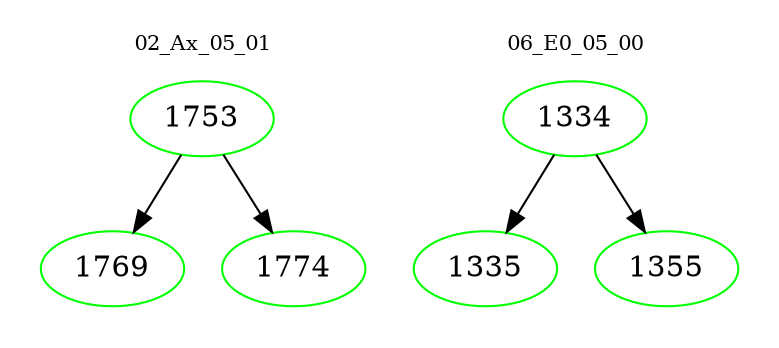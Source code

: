digraph{
subgraph cluster_0 {
color = white
label = "02_Ax_05_01";
fontsize=10;
T0_1753 [label="1753", color="green"]
T0_1753 -> T0_1769 [color="black"]
T0_1769 [label="1769", color="green"]
T0_1753 -> T0_1774 [color="black"]
T0_1774 [label="1774", color="green"]
}
subgraph cluster_1 {
color = white
label = "06_E0_05_00";
fontsize=10;
T1_1334 [label="1334", color="green"]
T1_1334 -> T1_1335 [color="black"]
T1_1335 [label="1335", color="green"]
T1_1334 -> T1_1355 [color="black"]
T1_1355 [label="1355", color="green"]
}
}
